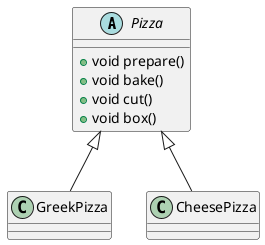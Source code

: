 @startuml

abstract class Pizza{
    + void prepare()
    + void bake()
    + void cut()
    + void box()
}

class GreekPizza

class CheesePizza

Pizza <|-- GreekPizza
Pizza <|-- CheesePizza



@enduml
